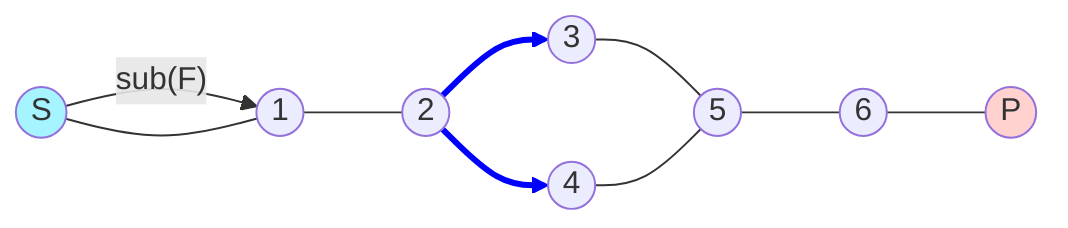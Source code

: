 graph LR
%% Styling
S((S))
1((1))
2((2))
3((3))
4((4))
5((5))
6((6))
P((P))
style S fill:#a5f4ff
style P fill:#ffd2cf

%% Annotations
S -->|"sub(F)"| 1

%% Basic graph layout
S --- 1
1 --- 2
2 --> 3
2 --> 4
3 --- 5
4 --- 5
5 --- 6
6 --- P

%% Link styles
linkStyle 3 fill:none,stroke-width:3px,stroke:#00f
linkStyle 4 fill:none,stroke-width:3px,stroke:#00f